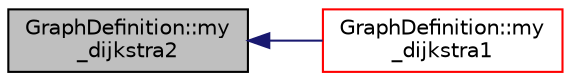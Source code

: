 digraph "GraphDefinition::my_dijkstra2"
{
  edge [fontname="Helvetica",fontsize="10",labelfontname="Helvetica",labelfontsize="10"];
  node [fontname="Helvetica",fontsize="10",shape=record];
  rankdir="LR";
  Node113 [label="GraphDefinition::my\l_dijkstra2",height=0.2,width=0.4,color="black", fillcolor="grey75", style="filled", fontcolor="black"];
  Node113 -> Node114 [dir="back",color="midnightblue",fontsize="10",style="solid",fontname="Helvetica"];
  Node114 [label="GraphDefinition::my\l_dijkstra1",height=0.2,width=0.4,color="red", fillcolor="white", style="filled",URL="$classGraphDefinition.html#aef433772eb7c2ffcb853951afc2417d8"];
}
